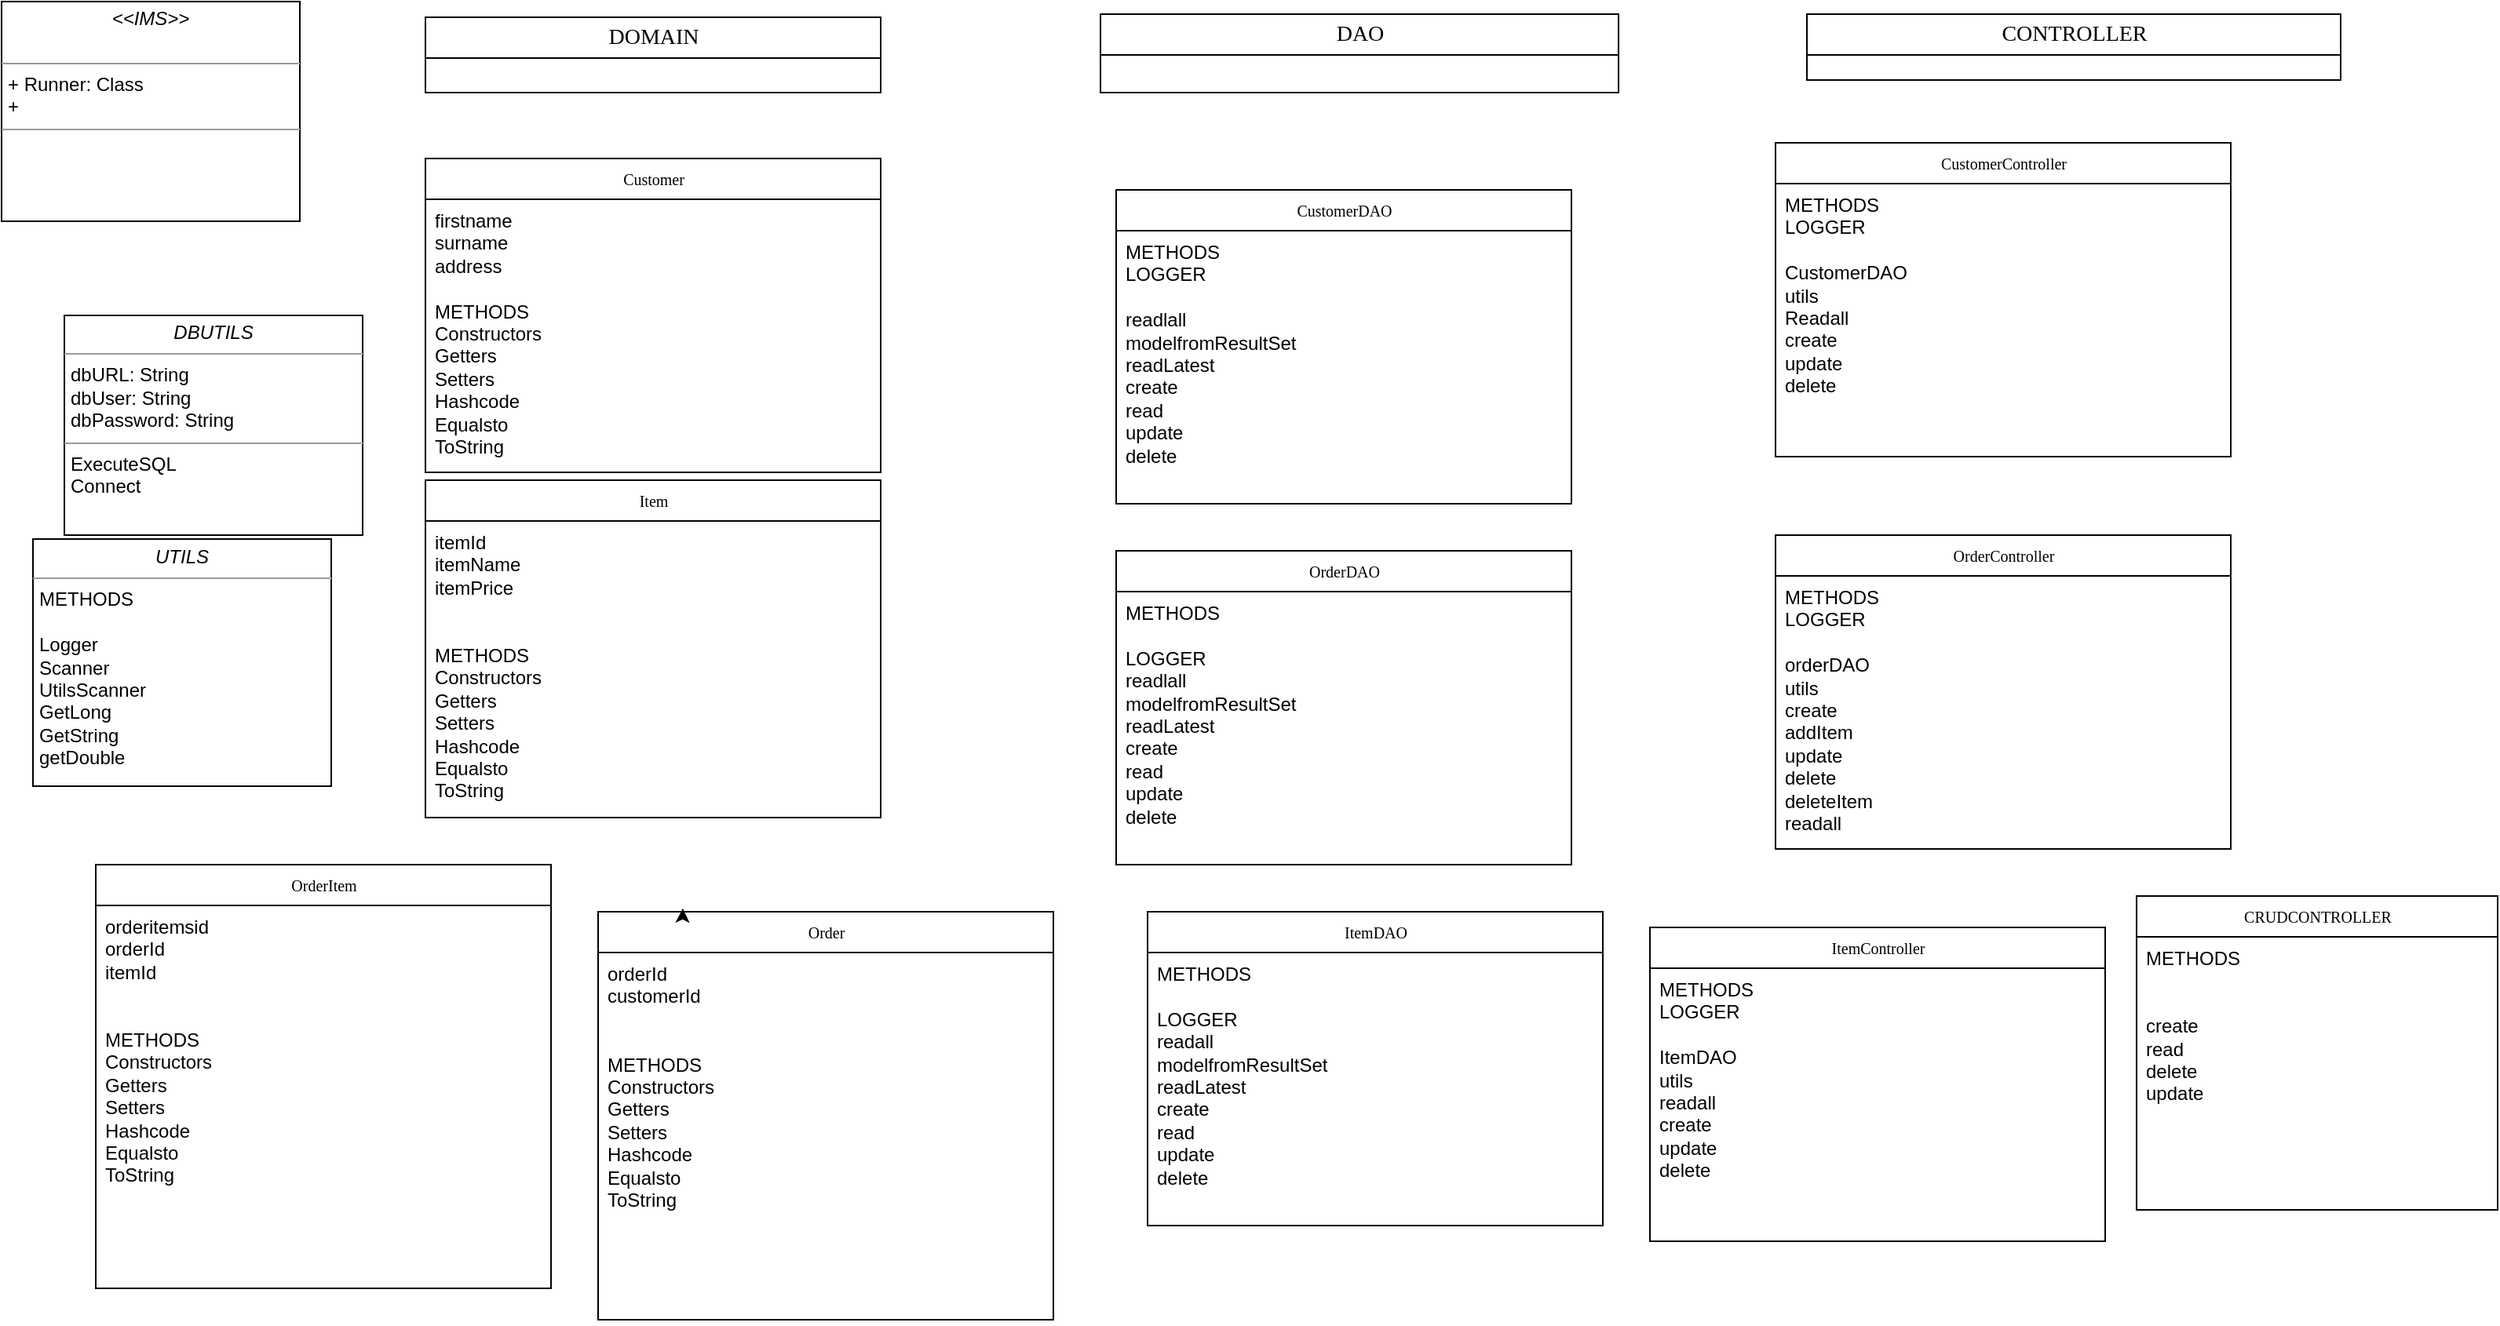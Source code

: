 <mxfile version="18.0.3" type="github"><diagram name="Page-1" id="c4acf3e9-155e-7222-9cf6-157b1a14988f"><mxGraphModel dx="780" dy="784" grid="1" gridSize="10" guides="1" tooltips="1" connect="1" arrows="1" fold="1" page="1" pageScale="1" pageWidth="850" pageHeight="1100" background="none" math="0" shadow="0"><root><mxCell id="0"/><mxCell id="1" parent="0"/><mxCell id="17acba5748e5396b-2" value="&lt;font style=&quot;font-size: 14px;&quot;&gt;CONTROLLER&lt;/font&gt;" style="swimlane;html=1;fontStyle=0;childLayout=stackLayout;horizontal=1;startSize=26;fillColor=none;horizontalStack=0;resizeParent=1;resizeLast=0;collapsible=1;marginBottom=0;swimlaneFillColor=#ffffff;rounded=0;shadow=0;comic=0;labelBackgroundColor=none;strokeWidth=1;fontFamily=Verdana;fontSize=10;align=center;" parent="1" vertex="1"><mxGeometry x="1210" y="48" width="340" height="42" as="geometry"/></mxCell><mxCell id="17acba5748e5396b-20" value="&lt;font style=&quot;font-size: 14px;&quot;&gt;DAO&lt;/font&gt;" style="swimlane;html=1;fontStyle=0;childLayout=stackLayout;horizontal=1;startSize=26;fillColor=none;horizontalStack=0;resizeParent=1;resizeLast=0;collapsible=1;marginBottom=0;swimlaneFillColor=#ffffff;rounded=0;shadow=0;comic=0;labelBackgroundColor=none;strokeWidth=1;fontFamily=Verdana;fontSize=10;align=center;" parent="1" vertex="1"><mxGeometry x="760" y="48" width="330" height="50" as="geometry"/></mxCell><mxCell id="17acba5748e5396b-30" value="&lt;font style=&quot;font-size: 14px;&quot;&gt;DOMAIN&lt;/font&gt;" style="swimlane;html=1;fontStyle=0;childLayout=stackLayout;horizontal=1;startSize=26;fillColor=none;horizontalStack=0;resizeParent=1;resizeLast=0;collapsible=1;marginBottom=0;swimlaneFillColor=#ffffff;rounded=0;shadow=0;comic=0;labelBackgroundColor=none;strokeWidth=1;fontFamily=Verdana;fontSize=10;align=center;" parent="1" vertex="1"><mxGeometry x="330" y="50" width="290" height="48" as="geometry"/></mxCell><mxCell id="5d2195bd80daf111-5" value="Customer" style="swimlane;html=1;fontStyle=0;childLayout=stackLayout;horizontal=1;startSize=26;fillColor=none;horizontalStack=0;resizeParent=1;resizeLast=0;collapsible=1;marginBottom=0;swimlaneFillColor=#ffffff;rounded=0;shadow=0;comic=0;labelBackgroundColor=none;strokeWidth=1;fontFamily=Verdana;fontSize=10;align=center;" parent="1" vertex="1"><mxGeometry x="330" y="140" width="290" height="200" as="geometry"/></mxCell><mxCell id="5d2195bd80daf111-6" value="firstname&lt;br&gt;surname&lt;br&gt;address&lt;br&gt;&lt;br&gt;METHODS&lt;br&gt;Constructors&lt;br&gt;Getters&lt;br&gt;Setters&lt;br&gt;Hashcode&lt;br&gt;Equalsto&lt;br&gt;ToString" style="text;html=1;strokeColor=none;fillColor=none;align=left;verticalAlign=top;spacingLeft=4;spacingRight=4;whiteSpace=wrap;overflow=hidden;rotatable=0;points=[[0,0.5],[1,0.5]];portConstraint=eastwest;" parent="5d2195bd80daf111-5" vertex="1"><mxGeometry y="26" width="290" height="174" as="geometry"/></mxCell><mxCell id="5d2195bd80daf111-10" value="&lt;p style=&quot;margin:0px;margin-top:4px;text-align:center;&quot;&gt;&lt;i&gt;DBUTILS&lt;/i&gt;&lt;/p&gt;&lt;hr size=&quot;1&quot;&gt;&lt;p style=&quot;margin:0px;margin-left:4px;&quot;&gt;dbURL: String&lt;br&gt;dbUser: String&lt;/p&gt;&lt;p style=&quot;margin:0px;margin-left:4px;&quot;&gt;dbPassword: String&lt;/p&gt;&lt;hr size=&quot;1&quot;&gt;&lt;p style=&quot;margin:0px;margin-left:4px;&quot;&gt;ExecuteSQL&lt;/p&gt;&lt;p style=&quot;margin:0px;margin-left:4px;&quot;&gt;Connect&lt;/p&gt;" style="verticalAlign=top;align=left;overflow=fill;fontSize=12;fontFamily=Helvetica;html=1;rounded=0;shadow=0;comic=0;labelBackgroundColor=none;strokeWidth=1" parent="1" vertex="1"><mxGeometry x="100" y="240" width="190" height="140" as="geometry"/></mxCell><mxCell id="5d2195bd80daf111-15" value="&lt;p style=&quot;margin:0px;margin-top:4px;text-align:center;&quot;&gt;&lt;i&gt;&amp;lt;&amp;lt;IMS&amp;gt;&amp;gt;&lt;/i&gt;&lt;br&gt;&lt;br&gt;&lt;/p&gt;&lt;hr size=&quot;1&quot;&gt;&lt;p style=&quot;margin:0px;margin-left:4px;&quot;&gt;+ Runner: Class&lt;br&gt;+&amp;nbsp;&lt;/p&gt;&lt;hr size=&quot;1&quot;&gt;&lt;p style=&quot;margin:0px;margin-left:4px;&quot;&gt;&lt;br&gt;&lt;/p&gt;" style="verticalAlign=top;align=left;overflow=fill;fontSize=12;fontFamily=Helvetica;html=1;rounded=0;shadow=0;comic=0;labelBackgroundColor=none;strokeWidth=1" parent="1" vertex="1"><mxGeometry x="60" y="40" width="190" height="140" as="geometry"/></mxCell><mxCell id="JbYgmYXK4Hj3K0dfFeiE-3" value="Item" style="swimlane;html=1;fontStyle=0;childLayout=stackLayout;horizontal=1;startSize=26;fillColor=none;horizontalStack=0;resizeParent=1;resizeLast=0;collapsible=1;marginBottom=0;swimlaneFillColor=#ffffff;rounded=0;shadow=0;comic=0;labelBackgroundColor=none;strokeWidth=1;fontFamily=Verdana;fontSize=10;align=center;" vertex="1" parent="1"><mxGeometry x="330" y="345" width="290" height="215" as="geometry"/></mxCell><mxCell id="JbYgmYXK4Hj3K0dfFeiE-4" value="itemId&lt;br&gt;itemName&lt;br&gt;itemPrice&lt;br&gt;&lt;br&gt;&lt;br&gt;METHODS&lt;br&gt;Constructors&lt;br&gt;Getters&lt;br&gt;Setters&lt;br&gt;Hashcode&lt;br&gt;Equalsto&lt;br&gt;ToString" style="text;html=1;strokeColor=none;fillColor=none;align=left;verticalAlign=top;spacingLeft=4;spacingRight=4;whiteSpace=wrap;overflow=hidden;rotatable=0;points=[[0,0.5],[1,0.5]];portConstraint=eastwest;" vertex="1" parent="JbYgmYXK4Hj3K0dfFeiE-3"><mxGeometry y="26" width="290" height="184" as="geometry"/></mxCell><mxCell id="JbYgmYXK4Hj3K0dfFeiE-6" value="OrderItem" style="swimlane;html=1;fontStyle=0;childLayout=stackLayout;horizontal=1;startSize=26;fillColor=none;horizontalStack=0;resizeParent=1;resizeLast=0;collapsible=1;marginBottom=0;swimlaneFillColor=#ffffff;rounded=0;shadow=0;comic=0;labelBackgroundColor=none;strokeWidth=1;fontFamily=Verdana;fontSize=10;align=center;" vertex="1" parent="1"><mxGeometry x="120" y="590" width="290" height="270" as="geometry"/></mxCell><mxCell id="JbYgmYXK4Hj3K0dfFeiE-7" value="orderitemsid&lt;br&gt;orderId&lt;br&gt;itemId&lt;br&gt;&lt;br&gt;&lt;br&gt;METHODS&lt;br&gt;Constructors&lt;br&gt;Getters&lt;br&gt;Setters&lt;br&gt;Hashcode&lt;br&gt;Equalsto&lt;br&gt;ToString" style="text;html=1;strokeColor=none;fillColor=none;align=left;verticalAlign=top;spacingLeft=4;spacingRight=4;whiteSpace=wrap;overflow=hidden;rotatable=0;points=[[0,0.5],[1,0.5]];portConstraint=eastwest;" vertex="1" parent="JbYgmYXK4Hj3K0dfFeiE-6"><mxGeometry y="26" width="290" height="234" as="geometry"/></mxCell><mxCell id="JbYgmYXK4Hj3K0dfFeiE-9" value="Order" style="swimlane;html=1;fontStyle=0;childLayout=stackLayout;horizontal=1;startSize=26;fillColor=none;horizontalStack=0;resizeParent=1;resizeLast=0;collapsible=1;marginBottom=0;swimlaneFillColor=#ffffff;rounded=0;shadow=0;comic=0;labelBackgroundColor=none;strokeWidth=1;fontFamily=Verdana;fontSize=10;align=center;" vertex="1" parent="1"><mxGeometry x="440" y="620" width="290" height="260" as="geometry"/></mxCell><mxCell id="JbYgmYXK4Hj3K0dfFeiE-10" value="orderId&lt;br&gt;customerId&lt;br&gt;&lt;br&gt;&lt;br&gt;METHODS&lt;br&gt;Constructors&lt;br&gt;Getters&lt;br&gt;Setters&lt;br&gt;Hashcode&lt;br&gt;Equalsto&lt;br&gt;ToString" style="text;html=1;strokeColor=none;fillColor=none;align=left;verticalAlign=top;spacingLeft=4;spacingRight=4;whiteSpace=wrap;overflow=hidden;rotatable=0;points=[[0,0.5],[1,0.5]];portConstraint=eastwest;" vertex="1" parent="JbYgmYXK4Hj3K0dfFeiE-9"><mxGeometry y="26" width="290" height="234" as="geometry"/></mxCell><mxCell id="JbYgmYXK4Hj3K0dfFeiE-13" value="CustomerDAO" style="swimlane;html=1;fontStyle=0;childLayout=stackLayout;horizontal=1;startSize=26;fillColor=none;horizontalStack=0;resizeParent=1;resizeLast=0;collapsible=1;marginBottom=0;swimlaneFillColor=#ffffff;rounded=0;shadow=0;comic=0;labelBackgroundColor=none;strokeWidth=1;fontFamily=Verdana;fontSize=10;align=center;" vertex="1" parent="1"><mxGeometry x="770" y="160" width="290" height="200" as="geometry"/></mxCell><mxCell id="JbYgmYXK4Hj3K0dfFeiE-14" value="METHODS&lt;br&gt;LOGGER&lt;br&gt;&lt;br&gt;readlall&lt;br&gt;modelfromResultSet&lt;br&gt;readLatest&lt;br&gt;create&lt;br&gt;read&lt;br&gt;update&lt;br&gt;delete" style="text;html=1;strokeColor=none;fillColor=none;align=left;verticalAlign=top;spacingLeft=4;spacingRight=4;whiteSpace=wrap;overflow=hidden;rotatable=0;points=[[0,0.5],[1,0.5]];portConstraint=eastwest;" vertex="1" parent="JbYgmYXK4Hj3K0dfFeiE-13"><mxGeometry y="26" width="290" height="174" as="geometry"/></mxCell><mxCell id="JbYgmYXK4Hj3K0dfFeiE-15" value="OrderDAO" style="swimlane;html=1;fontStyle=0;childLayout=stackLayout;horizontal=1;startSize=26;fillColor=none;horizontalStack=0;resizeParent=1;resizeLast=0;collapsible=1;marginBottom=0;swimlaneFillColor=#ffffff;rounded=0;shadow=0;comic=0;labelBackgroundColor=none;strokeWidth=1;fontFamily=Verdana;fontSize=10;align=center;" vertex="1" parent="1"><mxGeometry x="770" y="390" width="290" height="200" as="geometry"/></mxCell><mxCell id="JbYgmYXK4Hj3K0dfFeiE-16" value="METHODS&lt;br&gt;&lt;br&gt;LOGGER&lt;br&gt;readlall&lt;br&gt;modelfromResultSet&lt;br&gt;readLatest&lt;br&gt;create&lt;br&gt;read&lt;br&gt;update&lt;br&gt;delete" style="text;html=1;strokeColor=none;fillColor=none;align=left;verticalAlign=top;spacingLeft=4;spacingRight=4;whiteSpace=wrap;overflow=hidden;rotatable=0;points=[[0,0.5],[1,0.5]];portConstraint=eastwest;" vertex="1" parent="JbYgmYXK4Hj3K0dfFeiE-15"><mxGeometry y="26" width="290" height="174" as="geometry"/></mxCell><mxCell id="JbYgmYXK4Hj3K0dfFeiE-17" style="edgeStyle=orthogonalEdgeStyle;rounded=0;orthogonalLoop=1;jettySize=auto;html=1;exitX=0.25;exitY=0;exitDx=0;exitDy=0;entryX=0.186;entryY=-0.008;entryDx=0;entryDy=0;entryPerimeter=0;fontSize=14;" edge="1" parent="1" source="JbYgmYXK4Hj3K0dfFeiE-9" target="JbYgmYXK4Hj3K0dfFeiE-9"><mxGeometry relative="1" as="geometry"/></mxCell><mxCell id="JbYgmYXK4Hj3K0dfFeiE-18" value="ItemDAO" style="swimlane;html=1;fontStyle=0;childLayout=stackLayout;horizontal=1;startSize=26;fillColor=none;horizontalStack=0;resizeParent=1;resizeLast=0;collapsible=1;marginBottom=0;swimlaneFillColor=#ffffff;rounded=0;shadow=0;comic=0;labelBackgroundColor=none;strokeWidth=1;fontFamily=Verdana;fontSize=10;align=center;" vertex="1" parent="1"><mxGeometry x="790" y="620" width="290" height="200" as="geometry"/></mxCell><mxCell id="JbYgmYXK4Hj3K0dfFeiE-19" value="METHODS&lt;br&gt;&lt;br&gt;LOGGER&lt;br&gt;readall&lt;br&gt;modelfromResultSet&lt;br&gt;readLatest&lt;br&gt;create&lt;br&gt;read&lt;br&gt;update&lt;br&gt;delete" style="text;html=1;strokeColor=none;fillColor=none;align=left;verticalAlign=top;spacingLeft=4;spacingRight=4;whiteSpace=wrap;overflow=hidden;rotatable=0;points=[[0,0.5],[1,0.5]];portConstraint=eastwest;" vertex="1" parent="JbYgmYXK4Hj3K0dfFeiE-18"><mxGeometry y="26" width="290" height="174" as="geometry"/></mxCell><mxCell id="JbYgmYXK4Hj3K0dfFeiE-22" value="CustomerController" style="swimlane;html=1;fontStyle=0;childLayout=stackLayout;horizontal=1;startSize=26;fillColor=none;horizontalStack=0;resizeParent=1;resizeLast=0;collapsible=1;marginBottom=0;swimlaneFillColor=#ffffff;rounded=0;shadow=0;comic=0;labelBackgroundColor=none;strokeWidth=1;fontFamily=Verdana;fontSize=10;align=center;" vertex="1" parent="1"><mxGeometry x="1190" y="130" width="290" height="200" as="geometry"/></mxCell><mxCell id="JbYgmYXK4Hj3K0dfFeiE-23" value="METHODS&lt;br&gt;LOGGER&lt;br&gt;&lt;br&gt;CustomerDAO&lt;br&gt;utils&lt;br&gt;Readall&lt;br&gt;create&lt;br&gt;update&lt;br&gt;delete" style="text;html=1;strokeColor=none;fillColor=none;align=left;verticalAlign=top;spacingLeft=4;spacingRight=4;whiteSpace=wrap;overflow=hidden;rotatable=0;points=[[0,0.5],[1,0.5]];portConstraint=eastwest;" vertex="1" parent="JbYgmYXK4Hj3K0dfFeiE-22"><mxGeometry y="26" width="290" height="174" as="geometry"/></mxCell><mxCell id="JbYgmYXK4Hj3K0dfFeiE-24" value="OrderController" style="swimlane;html=1;fontStyle=0;childLayout=stackLayout;horizontal=1;startSize=26;fillColor=none;horizontalStack=0;resizeParent=1;resizeLast=0;collapsible=1;marginBottom=0;swimlaneFillColor=#ffffff;rounded=0;shadow=0;comic=0;labelBackgroundColor=none;strokeWidth=1;fontFamily=Verdana;fontSize=10;align=center;" vertex="1" parent="1"><mxGeometry x="1190" y="380" width="290" height="200" as="geometry"/></mxCell><mxCell id="JbYgmYXK4Hj3K0dfFeiE-25" value="METHODS&lt;br&gt;LOGGER&lt;br&gt;&lt;br&gt;orderDAO&lt;br&gt;utils&lt;br&gt;create&lt;br&gt;addItem&lt;br&gt;update&lt;br&gt;delete&lt;br&gt;deleteItem&lt;br&gt;readall" style="text;html=1;strokeColor=none;fillColor=none;align=left;verticalAlign=top;spacingLeft=4;spacingRight=4;whiteSpace=wrap;overflow=hidden;rotatable=0;points=[[0,0.5],[1,0.5]];portConstraint=eastwest;" vertex="1" parent="JbYgmYXK4Hj3K0dfFeiE-24"><mxGeometry y="26" width="290" height="174" as="geometry"/></mxCell><mxCell id="JbYgmYXK4Hj3K0dfFeiE-26" value="ItemController" style="swimlane;html=1;fontStyle=0;childLayout=stackLayout;horizontal=1;startSize=26;fillColor=none;horizontalStack=0;resizeParent=1;resizeLast=0;collapsible=1;marginBottom=0;swimlaneFillColor=#ffffff;rounded=0;shadow=0;comic=0;labelBackgroundColor=none;strokeWidth=1;fontFamily=Verdana;fontSize=10;align=center;" vertex="1" parent="1"><mxGeometry x="1110" y="630" width="290" height="200" as="geometry"/></mxCell><mxCell id="JbYgmYXK4Hj3K0dfFeiE-27" value="METHODS&lt;br&gt;LOGGER&lt;br&gt;&lt;br&gt;ItemDAO&lt;br&gt;utils&lt;br&gt;readall&lt;br&gt;create&lt;br&gt;update&lt;br&gt;delete" style="text;html=1;strokeColor=none;fillColor=none;align=left;verticalAlign=top;spacingLeft=4;spacingRight=4;whiteSpace=wrap;overflow=hidden;rotatable=0;points=[[0,0.5],[1,0.5]];portConstraint=eastwest;" vertex="1" parent="JbYgmYXK4Hj3K0dfFeiE-26"><mxGeometry y="26" width="290" height="174" as="geometry"/></mxCell><mxCell id="JbYgmYXK4Hj3K0dfFeiE-28" value="CRUDCONTROLLER" style="swimlane;html=1;fontStyle=0;childLayout=stackLayout;horizontal=1;startSize=26;fillColor=none;horizontalStack=0;resizeParent=1;resizeLast=0;collapsible=1;marginBottom=0;swimlaneFillColor=#ffffff;rounded=0;shadow=0;comic=0;labelBackgroundColor=none;strokeWidth=1;fontFamily=Verdana;fontSize=10;align=center;" vertex="1" parent="1"><mxGeometry x="1420" y="610" width="230" height="200" as="geometry"/></mxCell><mxCell id="JbYgmYXK4Hj3K0dfFeiE-29" value="METHODS&lt;br&gt;&lt;br&gt;&lt;br&gt;create&lt;br&gt;read&lt;br&gt;delete&lt;br&gt;update&lt;br&gt;&lt;br&gt;" style="text;html=1;strokeColor=none;fillColor=none;align=left;verticalAlign=top;spacingLeft=4;spacingRight=4;whiteSpace=wrap;overflow=hidden;rotatable=0;points=[[0,0.5],[1,0.5]];portConstraint=eastwest;" vertex="1" parent="JbYgmYXK4Hj3K0dfFeiE-28"><mxGeometry y="26" width="230" height="174" as="geometry"/></mxCell><mxCell id="JbYgmYXK4Hj3K0dfFeiE-30" value="&lt;p style=&quot;margin:0px;margin-top:4px;text-align:center;&quot;&gt;&lt;i&gt;UTILS&lt;/i&gt;&lt;/p&gt;&lt;hr size=&quot;1&quot;&gt;&lt;p style=&quot;margin:0px;margin-left:4px;&quot;&gt;&lt;/p&gt;&lt;p style=&quot;margin:0px;margin-left:4px;&quot;&gt;METHODS&lt;/p&gt;&lt;p style=&quot;margin:0px;margin-left:4px;&quot;&gt;&lt;br&gt;&lt;/p&gt;&lt;p style=&quot;margin:0px;margin-left:4px;&quot;&gt;Logger&lt;/p&gt;&lt;p style=&quot;margin:0px;margin-left:4px;&quot;&gt;Scanner&lt;/p&gt;&lt;p style=&quot;margin:0px;margin-left:4px;&quot;&gt;UtilsScanner&lt;/p&gt;&lt;p style=&quot;margin:0px;margin-left:4px;&quot;&gt;GetLong&lt;/p&gt;&lt;p style=&quot;margin:0px;margin-left:4px;&quot;&gt;GetString&lt;/p&gt;&lt;p style=&quot;margin:0px;margin-left:4px;&quot;&gt;getDouble&lt;/p&gt;" style="verticalAlign=top;align=left;overflow=fill;fontSize=12;fontFamily=Helvetica;html=1;rounded=0;shadow=0;comic=0;labelBackgroundColor=none;strokeWidth=1" vertex="1" parent="1"><mxGeometry x="80" y="382.5" width="190" height="157.5" as="geometry"/></mxCell></root></mxGraphModel></diagram></mxfile>